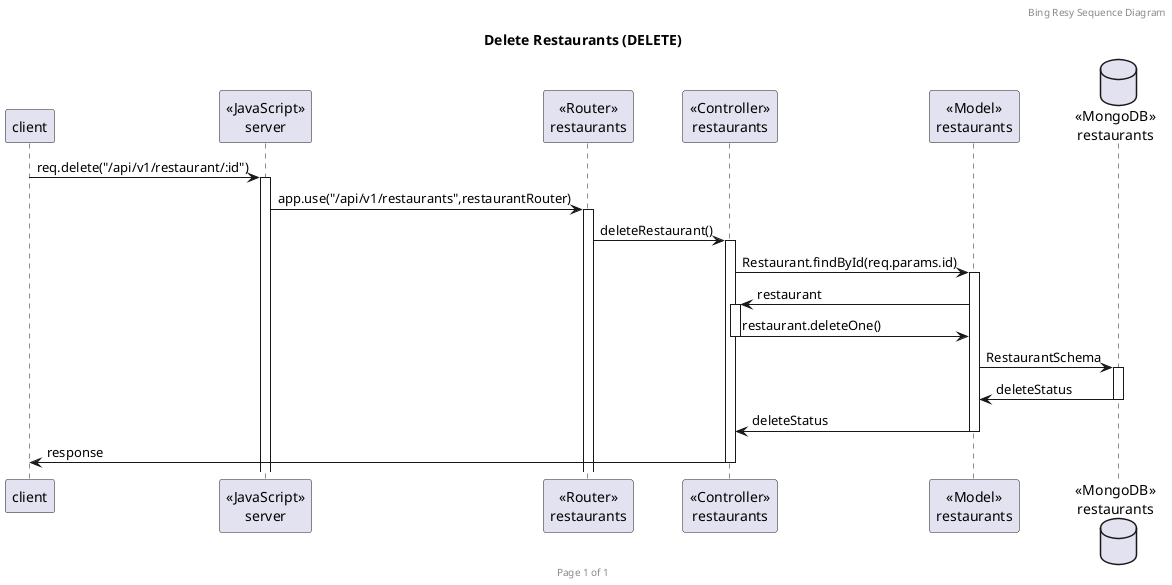 @startuml

header Bing Resy Sequence Diagram
footer Page %page% of %lastpage%
title "Delete Restaurants (DELETE)"

participant "client" as client
participant "<<JavaScript>>\nserver" as server
participant "<<Router>>\nrestaurants" as restaurantsRouter
participant "<<Controller>>\nrestaurants" as restaurantsController
participant "<<Model>>\nrestaurants" as restaurantsModel
database "<<MongoDB>>\nrestaurants" as restaurantsDatabase

client -> server ++: req.delete("/api/v1/restaurant/:id")
server -> restaurantsRouter ++: app.use("/api/v1/restaurants",restaurantRouter)
restaurantsRouter -> restaurantsController ++: deleteRestaurant()
restaurantsController -> restaurantsModel ++: Restaurant.findById(req.params.id)
restaurantsModel -> restaurantsController ++: restaurant
restaurantsController -> restaurantsModel --: restaurant.deleteOne()
restaurantsModel -> restaurantsDatabase ++:RestaurantSchema
restaurantsDatabase -> restaurantsModel --:deleteStatus
restaurantsModel -> restaurantsController --:deleteStatus
restaurantsController -> client --:response

@enduml